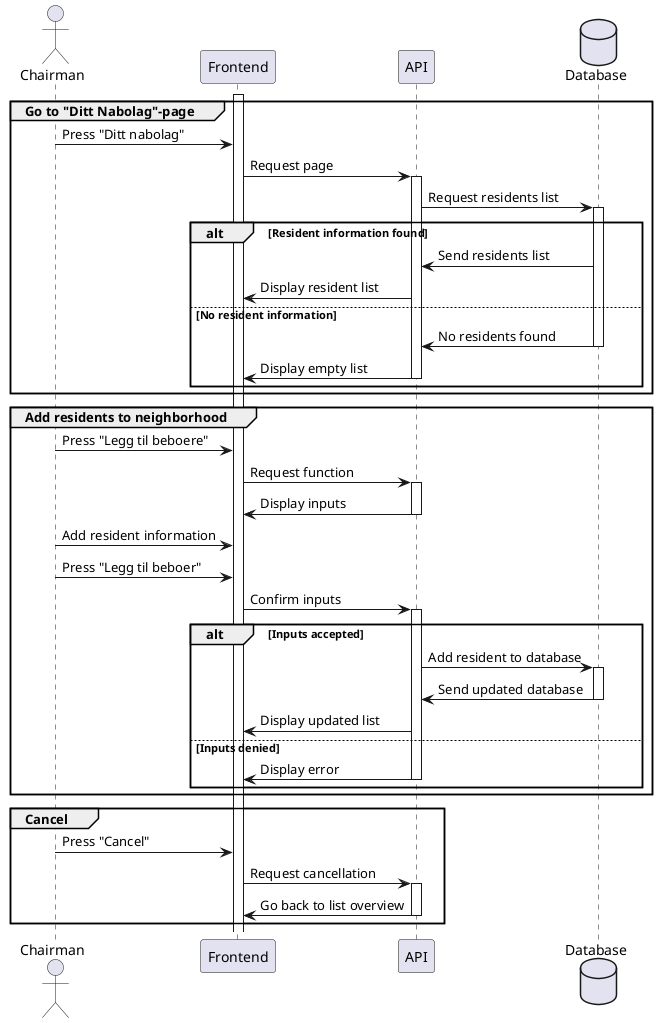@startuml Add residents
actor Chairman
participant Frontend
participant API
database Database

activate Frontend
group Go to "Ditt Nabolag"-page
Chairman -> Frontend : Press "Ditt nabolag"
Frontend -> API : Request page
activate API
API -> Database : Request residents list
activate Database
    alt Resident information found 
    Database -> API : Send residents list
    API -> Frontend : Display resident list
    else No resident information
    Database -> API : No residents found
    deactivate Database
    API -> Frontend : Display empty list
    deactivate API
    end
end
group Add residents to neighborhood
Chairman -> Frontend : Press "Legg til beboere"
Frontend -> API : Request function
activate API
API -> Frontend : Display inputs
deactivate API
Chairman -> Frontend : Add resident information
Chairman -> Frontend : Press "Legg til beboer"
Frontend -> API : Confirm inputs
activate API
    alt Inputs accepted
    API -> Database : Add resident to database
    activate Database
    Database -> API : Send updated database
    deactivate Database
    API -> Frontend : Display updated list
    else Inputs denied 
    API -> Frontend : Display error
    deactivate API
    end
end

group Cancel
Chairman -> Frontend : Press "Cancel"
Frontend -> API : Request cancellation
activate API
API -> Frontend : Go back to list overview
deactivate API
end



@enduml